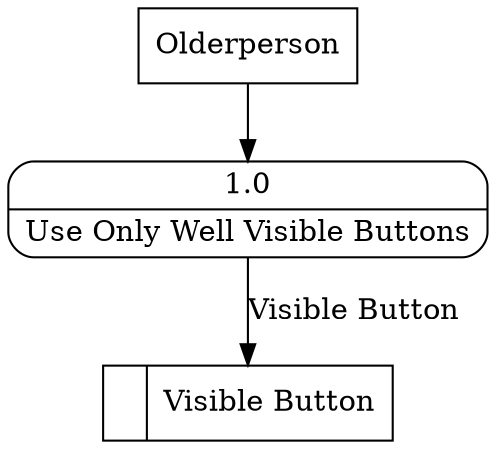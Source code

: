 digraph dfd2{ 
node[shape=record]
200 [label="<f0>  |<f1> Visible Button " ];
201 [label="Olderperson" shape=box];
202 [label="{<f0> 1.0|<f1> Use Only Well Visible Buttons }" shape=Mrecord];
201 -> 202
202 -> 200 [label="Visible Button"]
}